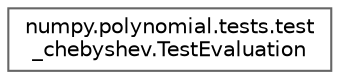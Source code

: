 digraph "Graphical Class Hierarchy"
{
 // LATEX_PDF_SIZE
  bgcolor="transparent";
  edge [fontname=Helvetica,fontsize=10,labelfontname=Helvetica,labelfontsize=10];
  node [fontname=Helvetica,fontsize=10,shape=box,height=0.2,width=0.4];
  rankdir="LR";
  Node0 [id="Node000000",label="numpy.polynomial.tests.test\l_chebyshev.TestEvaluation",height=0.2,width=0.4,color="grey40", fillcolor="white", style="filled",URL="$df/dcb/classnumpy_1_1polynomial_1_1tests_1_1test__chebyshev_1_1TestEvaluation.html",tooltip=" "];
}
